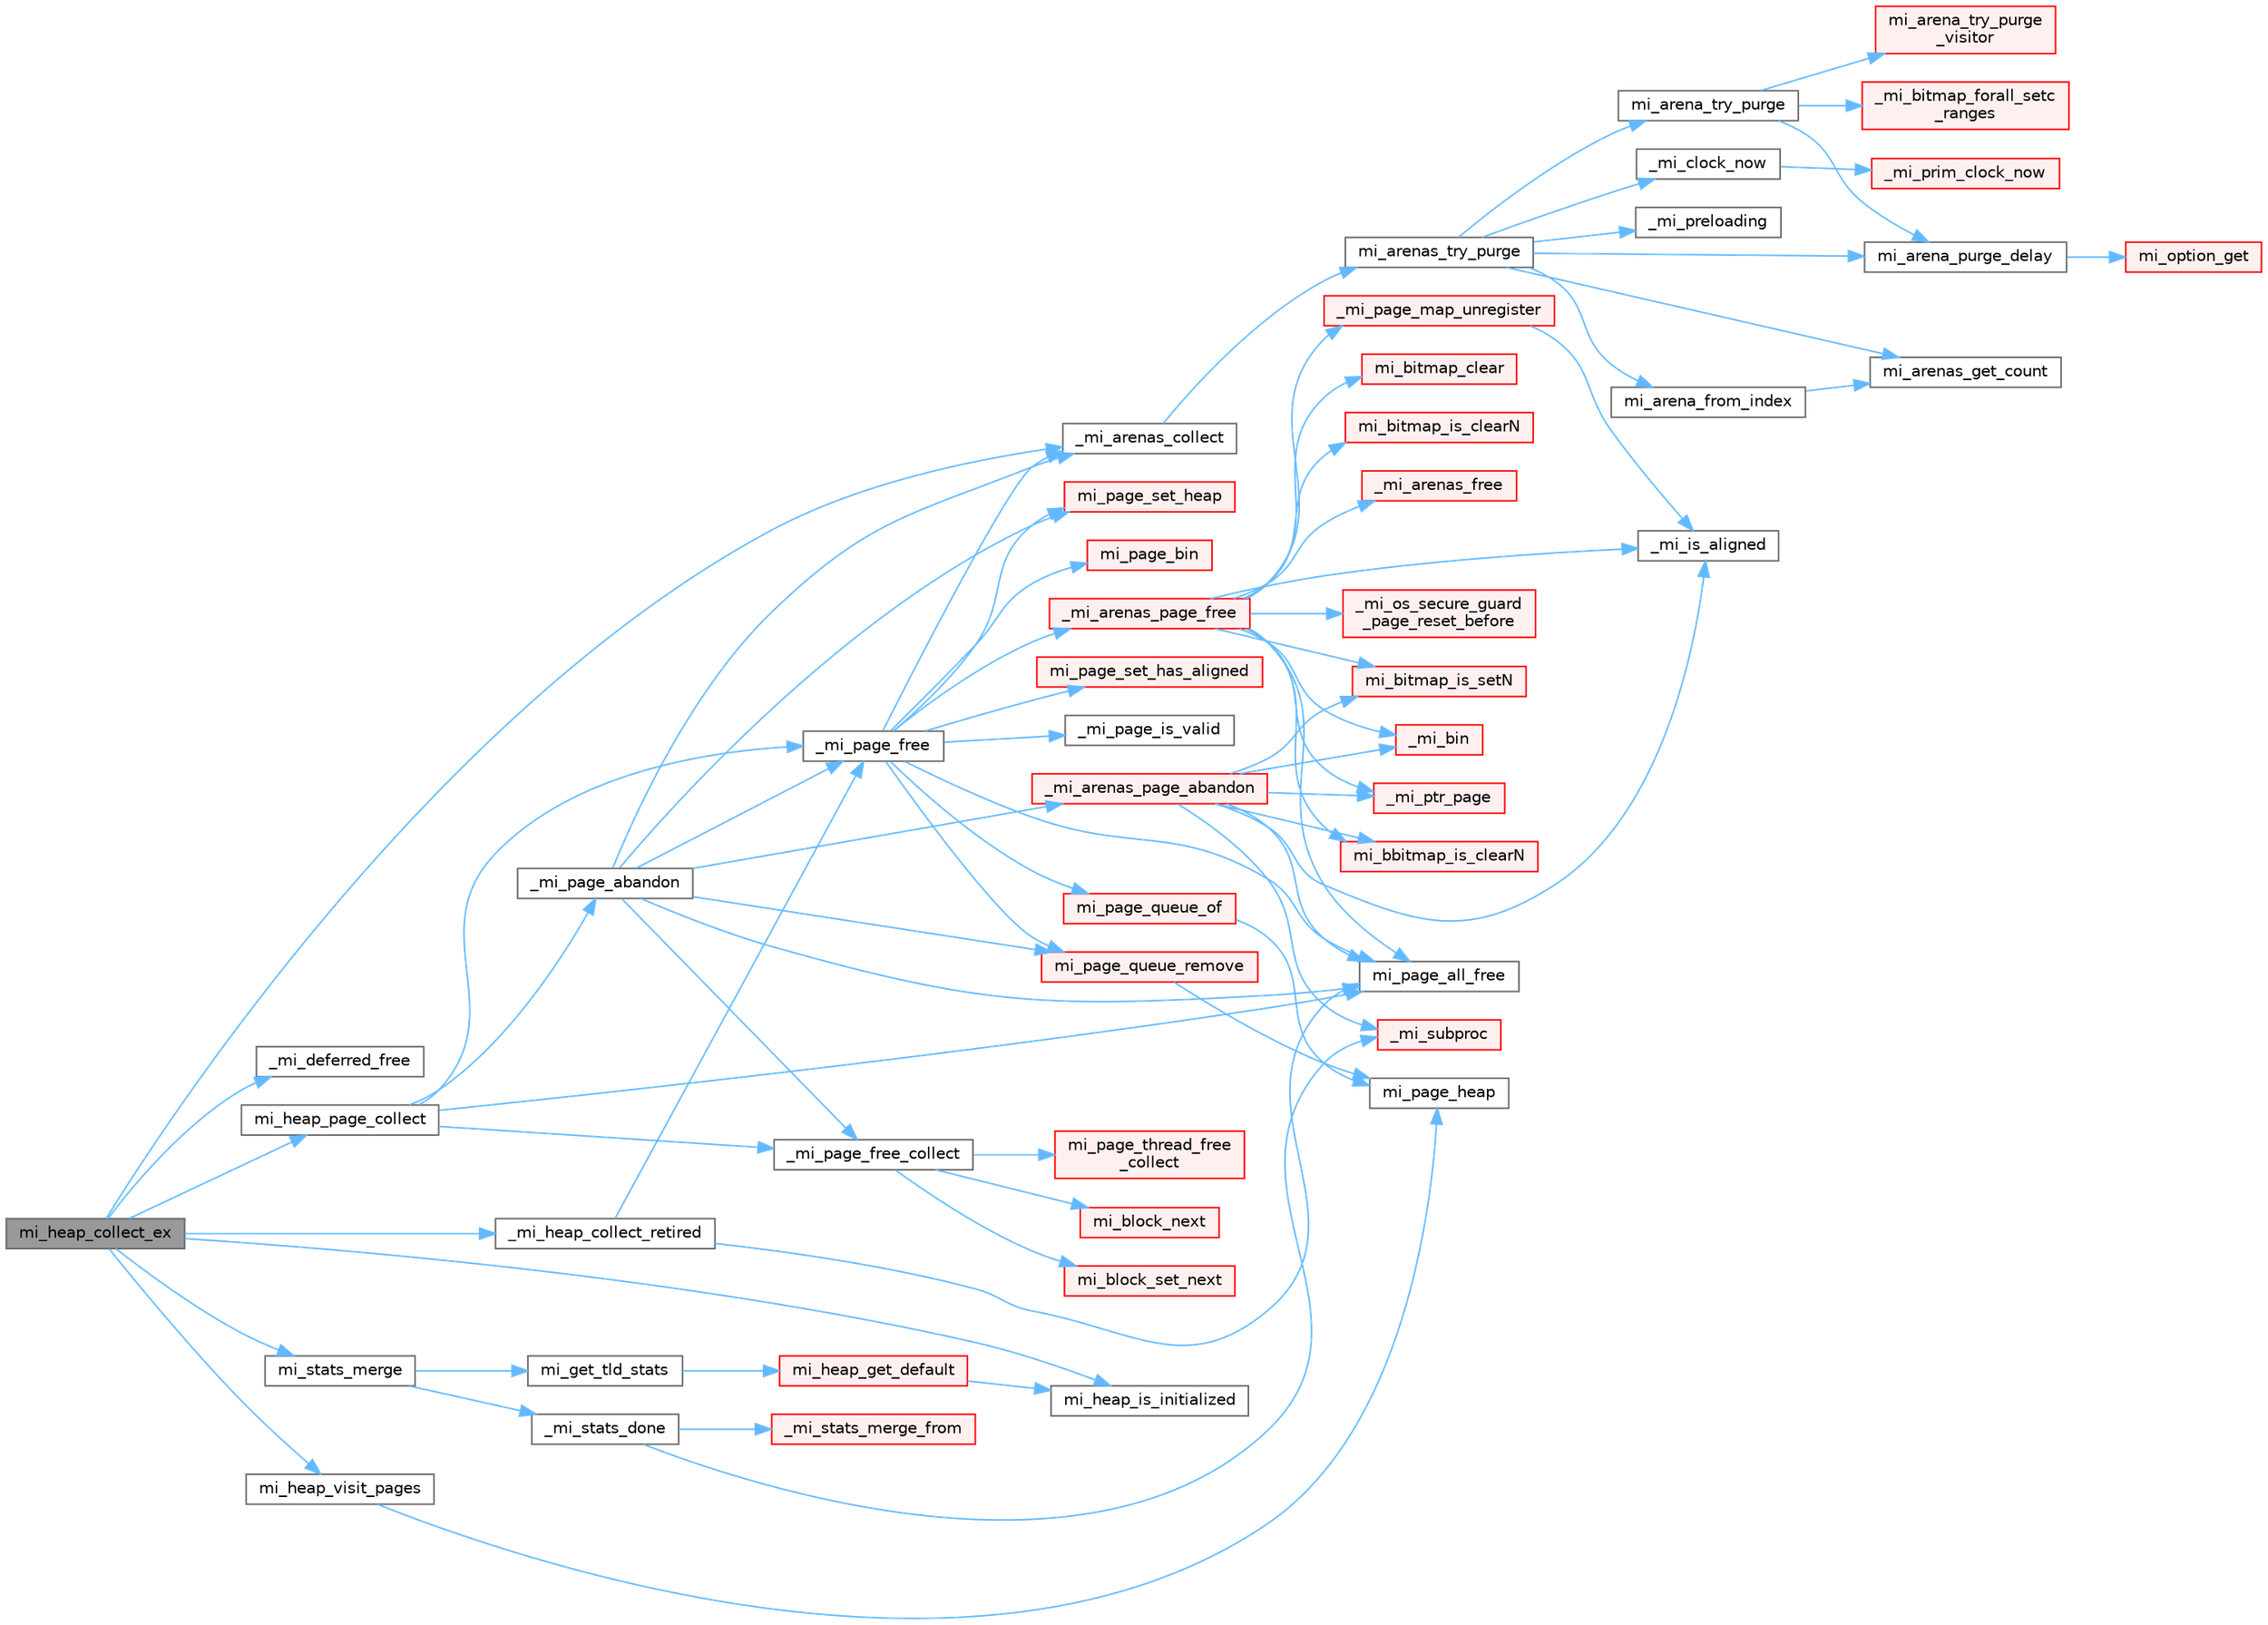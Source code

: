digraph "mi_heap_collect_ex"
{
 // LATEX_PDF_SIZE
  bgcolor="transparent";
  edge [fontname=Helvetica,fontsize=10,labelfontname=Helvetica,labelfontsize=10];
  node [fontname=Helvetica,fontsize=10,shape=box,height=0.2,width=0.4];
  rankdir="LR";
  Node1 [id="Node000001",label="mi_heap_collect_ex",height=0.2,width=0.4,color="gray40", fillcolor="grey60", style="filled", fontcolor="black",tooltip=" "];
  Node1 -> Node2 [id="edge1_Node000001_Node000002",color="steelblue1",style="solid",tooltip=" "];
  Node2 [id="Node000002",label="_mi_arenas_collect",height=0.2,width=0.4,color="grey40", fillcolor="white", style="filled",URL="$arena_8c.html#a6f7e5b0577ff900eb89e76701c43672f",tooltip=" "];
  Node2 -> Node3 [id="edge2_Node000002_Node000003",color="steelblue1",style="solid",tooltip=" "];
  Node3 [id="Node000003",label="mi_arenas_try_purge",height=0.2,width=0.4,color="grey40", fillcolor="white", style="filled",URL="$arena_8c.html#ac997f1c19808513c9d007b6d1877a349",tooltip=" "];
  Node3 -> Node4 [id="edge3_Node000003_Node000004",color="steelblue1",style="solid",tooltip=" "];
  Node4 [id="Node000004",label="_mi_clock_now",height=0.2,width=0.4,color="grey40", fillcolor="white", style="filled",URL="$stats_8c.html#a93c8529a1e3131fd656d6d3fa42198ee",tooltip=" "];
  Node4 -> Node5 [id="edge4_Node000004_Node000005",color="steelblue1",style="solid",tooltip=" "];
  Node5 [id="Node000005",label="_mi_prim_clock_now",height=0.2,width=0.4,color="red", fillcolor="#FFF0F0", style="filled",URL="$windows_2prim_8c.html#a9a1effe54aac3a8c248f0eceea1d5b63",tooltip=" "];
  Node3 -> Node7 [id="edge5_Node000003_Node000007",color="steelblue1",style="solid",tooltip=" "];
  Node7 [id="Node000007",label="_mi_preloading",height=0.2,width=0.4,color="grey40", fillcolor="white", style="filled",URL="$_e_a_s_t_l_2packages_2mimalloc_2src_2init_8c.html#a404be8b4c0576588270fde0b2a4d7832",tooltip=" "];
  Node3 -> Node8 [id="edge6_Node000003_Node000008",color="steelblue1",style="solid",tooltip=" "];
  Node8 [id="Node000008",label="mi_arena_from_index",height=0.2,width=0.4,color="grey40", fillcolor="white", style="filled",URL="$arena_8c.html#a36f786226917589e0170b8cc5a3b1422",tooltip=" "];
  Node8 -> Node9 [id="edge7_Node000008_Node000009",color="steelblue1",style="solid",tooltip=" "];
  Node9 [id="Node000009",label="mi_arenas_get_count",height=0.2,width=0.4,color="grey40", fillcolor="white", style="filled",URL="$arena_8c.html#a53b7d8b069c573f5648477176a595148",tooltip=" "];
  Node3 -> Node10 [id="edge8_Node000003_Node000010",color="steelblue1",style="solid",tooltip=" "];
  Node10 [id="Node000010",label="mi_arena_purge_delay",height=0.2,width=0.4,color="grey40", fillcolor="white", style="filled",URL="$arena_8c.html#abf54c4e28e45932723209cba84f05ce3",tooltip=" "];
  Node10 -> Node11 [id="edge9_Node000010_Node000011",color="steelblue1",style="solid",tooltip=" "];
  Node11 [id="Node000011",label="mi_option_get",height=0.2,width=0.4,color="red", fillcolor="#FFF0F0", style="filled",URL="$group__options.html#ga7e8af195cc81d3fa64ccf2662caa565a",tooltip=" "];
  Node3 -> Node45 [id="edge10_Node000003_Node000045",color="steelblue1",style="solid",tooltip=" "];
  Node45 [id="Node000045",label="mi_arena_try_purge",height=0.2,width=0.4,color="grey40", fillcolor="white", style="filled",URL="$arena_8c.html#a5b43de7eba76b5563dcf32a1dc823eed",tooltip=" "];
  Node45 -> Node46 [id="edge11_Node000045_Node000046",color="steelblue1",style="solid",tooltip=" "];
  Node46 [id="Node000046",label="_mi_bitmap_forall_setc\l_ranges",height=0.2,width=0.4,color="red", fillcolor="#FFF0F0", style="filled",URL="$bitmap_8c.html#a48ab4eea9d7b3ac453303f475d57d279",tooltip=" "];
  Node45 -> Node10 [id="edge12_Node000045_Node000010",color="steelblue1",style="solid",tooltip=" "];
  Node45 -> Node63 [id="edge13_Node000045_Node000063",color="steelblue1",style="solid",tooltip=" "];
  Node63 [id="Node000063",label="mi_arena_try_purge\l_visitor",height=0.2,width=0.4,color="red", fillcolor="#FFF0F0", style="filled",URL="$arena_8c.html#aac65c77e90790790d53ef6beb3032af9",tooltip=" "];
  Node3 -> Node9 [id="edge14_Node000003_Node000009",color="steelblue1",style="solid",tooltip=" "];
  Node1 -> Node130 [id="edge15_Node000001_Node000130",color="steelblue1",style="solid",tooltip=" "];
  Node130 [id="Node000130",label="_mi_deferred_free",height=0.2,width=0.4,color="grey40", fillcolor="white", style="filled",URL="$_e_a_s_t_l_2packages_2mimalloc_2include_2mimalloc_2internal_8h.html#aede81c520000cbb08ad669e096c94d51",tooltip=" "];
  Node1 -> Node131 [id="edge16_Node000001_Node000131",color="steelblue1",style="solid",tooltip=" "];
  Node131 [id="Node000131",label="_mi_heap_collect_retired",height=0.2,width=0.4,color="grey40", fillcolor="white", style="filled",URL="$page_8c.html#abc5253b4341c8d7eab888068e4f9b951",tooltip=" "];
  Node131 -> Node132 [id="edge17_Node000131_Node000132",color="steelblue1",style="solid",tooltip=" "];
  Node132 [id="Node000132",label="_mi_page_free",height=0.2,width=0.4,color="grey40", fillcolor="white", style="filled",URL="$page_8c.html#a1c5c78a8becee842d5b9444a2ee67a3b",tooltip=" "];
  Node132 -> Node2 [id="edge18_Node000132_Node000002",color="steelblue1",style="solid",tooltip=" "];
  Node132 -> Node133 [id="edge19_Node000132_Node000133",color="steelblue1",style="solid",tooltip=" "];
  Node133 [id="Node000133",label="_mi_arenas_page_free",height=0.2,width=0.4,color="red", fillcolor="#FFF0F0", style="filled",URL="$arena_8c.html#a5c704481ee56f6588f680987f4359d45",tooltip=" "];
  Node133 -> Node134 [id="edge20_Node000133_Node000134",color="steelblue1",style="solid",tooltip=" "];
  Node134 [id="Node000134",label="_mi_arenas_free",height=0.2,width=0.4,color="red", fillcolor="#FFF0F0", style="filled",URL="$arena_8c.html#af53fcdaf8975de25beee4cd536d92c30",tooltip=" "];
  Node133 -> Node158 [id="edge21_Node000133_Node000158",color="steelblue1",style="solid",tooltip=" "];
  Node158 [id="Node000158",label="_mi_bin",height=0.2,width=0.4,color="red", fillcolor="#FFF0F0", style="filled",URL="$page-queue_8c.html#a0d92abe27db4a21968468b2fe73473d6",tooltip=" "];
  Node133 -> Node142 [id="edge22_Node000133_Node000142",color="steelblue1",style="solid",tooltip=" "];
  Node142 [id="Node000142",label="_mi_is_aligned",height=0.2,width=0.4,color="grey40", fillcolor="white", style="filled",URL="$_e_a_s_t_l_2packages_2mimalloc_2include_2mimalloc_2internal_8h.html#ad446ae4d82cbdbd78dfbe46fa2330555",tooltip=" "];
  Node133 -> Node164 [id="edge23_Node000133_Node000164",color="steelblue1",style="solid",tooltip=" "];
  Node164 [id="Node000164",label="_mi_os_secure_guard\l_page_reset_before",height=0.2,width=0.4,color="red", fillcolor="#FFF0F0", style="filled",URL="$os_8c.html#a38495bcffe21853c689afaf71f868e57",tooltip=" "];
  Node133 -> Node171 [id="edge24_Node000133_Node000171",color="steelblue1",style="solid",tooltip=" "];
  Node171 [id="Node000171",label="_mi_page_map_unregister",height=0.2,width=0.4,color="red", fillcolor="#FFF0F0", style="filled",URL="$page-map_8c.html#acaa462c1ea83f87793a85ca0046e6338",tooltip=" "];
  Node171 -> Node142 [id="edge25_Node000171_Node000142",color="steelblue1",style="solid",tooltip=" "];
  Node133 -> Node209 [id="edge26_Node000133_Node000209",color="steelblue1",style="solid",tooltip=" "];
  Node209 [id="Node000209",label="_mi_ptr_page",height=0.2,width=0.4,color="red", fillcolor="#FFF0F0", style="filled",URL="$_e_a_s_t_l_2packages_2mimalloc_2include_2mimalloc_2internal_8h.html#acd84a462a2045538d19ecc56e6cc29f6",tooltip=" "];
  Node133 -> Node83 [id="edge27_Node000133_Node000083",color="steelblue1",style="solid",tooltip=" "];
  Node83 [id="Node000083",label="mi_bbitmap_is_clearN",height=0.2,width=0.4,color="red", fillcolor="#FFF0F0", style="filled",URL="$bitmap_8h.html#a5424318442a5d1f904eab0d157bc777e",tooltip=" "];
  Node133 -> Node214 [id="edge28_Node000133_Node000214",color="steelblue1",style="solid",tooltip=" "];
  Node214 [id="Node000214",label="mi_bitmap_clear",height=0.2,width=0.4,color="red", fillcolor="#FFF0F0", style="filled",URL="$bitmap_8c.html#a8307caae564be5c0c96d17562ce1291b",tooltip=" "];
  Node133 -> Node127 [id="edge29_Node000133_Node000127",color="steelblue1",style="solid",tooltip=" "];
  Node127 [id="Node000127",label="mi_bitmap_is_clearN",height=0.2,width=0.4,color="red", fillcolor="#FFF0F0", style="filled",URL="$bitmap_8h.html#af936c34984e522b68823945d71373534",tooltip=" "];
  Node133 -> Node215 [id="edge30_Node000133_Node000215",color="steelblue1",style="solid",tooltip=" "];
  Node215 [id="Node000215",label="mi_bitmap_is_setN",height=0.2,width=0.4,color="red", fillcolor="#FFF0F0", style="filled",URL="$bitmap_8h.html#a1198ba479412d3f0fa55b87e40397dfa",tooltip=" "];
  Node133 -> Node216 [id="edge31_Node000133_Node000216",color="steelblue1",style="solid",tooltip=" "];
  Node216 [id="Node000216",label="mi_page_all_free",height=0.2,width=0.4,color="grey40", fillcolor="white", style="filled",URL="$_e_a_s_t_l_2packages_2mimalloc_2include_2mimalloc_2internal_8h.html#adfd6d23350810ca36986ffbc5459c93d",tooltip=" "];
  Node132 -> Node226 [id="edge32_Node000132_Node000226",color="steelblue1",style="solid",tooltip=" "];
  Node226 [id="Node000226",label="_mi_page_is_valid",height=0.2,width=0.4,color="grey40", fillcolor="white", style="filled",URL="$_e_a_s_t_l_2packages_2mimalloc_2include_2mimalloc_2internal_8h.html#af1d572618734511626662f9f7befb8e9",tooltip=" "];
  Node132 -> Node216 [id="edge33_Node000132_Node000216",color="steelblue1",style="solid",tooltip=" "];
  Node132 -> Node227 [id="edge34_Node000132_Node000227",color="steelblue1",style="solid",tooltip=" "];
  Node227 [id="Node000227",label="mi_page_bin",height=0.2,width=0.4,color="red", fillcolor="#FFF0F0", style="filled",URL="$page-queue_8c.html#a9ffcf338faf74ed684dc0859345b4d6e",tooltip=" "];
  Node132 -> Node232 [id="edge35_Node000132_Node000232",color="steelblue1",style="solid",tooltip=" "];
  Node232 [id="Node000232",label="mi_page_queue_of",height=0.2,width=0.4,color="red", fillcolor="#FFF0F0", style="filled",URL="$page-queue_8c.html#a59942bb22e34833289b85a5c70d81f97",tooltip=" "];
  Node232 -> Node236 [id="edge36_Node000232_Node000236",color="steelblue1",style="solid",tooltip=" "];
  Node236 [id="Node000236",label="mi_page_heap",height=0.2,width=0.4,color="grey40", fillcolor="white", style="filled",URL="$_e_a_s_t_l_2packages_2mimalloc_2include_2mimalloc_2internal_8h.html#a35ba87308ac94f73791017e50d3ab4c7",tooltip=" "];
  Node132 -> Node237 [id="edge37_Node000132_Node000237",color="steelblue1",style="solid",tooltip=" "];
  Node237 [id="Node000237",label="mi_page_queue_remove",height=0.2,width=0.4,color="red", fillcolor="#FFF0F0", style="filled",URL="$page-queue_8c.html#a01485cfc5cb05536f09df6d4d386fd28",tooltip=" "];
  Node237 -> Node236 [id="edge38_Node000237_Node000236",color="steelblue1",style="solid",tooltip=" "];
  Node132 -> Node241 [id="edge39_Node000132_Node000241",color="steelblue1",style="solid",tooltip=" "];
  Node241 [id="Node000241",label="mi_page_set_has_aligned",height=0.2,width=0.4,color="red", fillcolor="#FFF0F0", style="filled",URL="$_e_a_s_t_l_2packages_2mimalloc_2include_2mimalloc_2internal_8h.html#a41000a967469e2e727f5f8670c8d37e1",tooltip=" "];
  Node132 -> Node242 [id="edge40_Node000132_Node000242",color="steelblue1",style="solid",tooltip=" "];
  Node242 [id="Node000242",label="mi_page_set_heap",height=0.2,width=0.4,color="red", fillcolor="#FFF0F0", style="filled",URL="$_e_a_s_t_l_2packages_2mimalloc_2include_2mimalloc_2internal_8h.html#a4f0664d2a3d9c81776a0f90311aef474",tooltip=" "];
  Node131 -> Node216 [id="edge41_Node000131_Node000216",color="steelblue1",style="solid",tooltip=" "];
  Node1 -> Node243 [id="edge42_Node000001_Node000243",color="steelblue1",style="solid",tooltip=" "];
  Node243 [id="Node000243",label="mi_heap_is_initialized",height=0.2,width=0.4,color="grey40", fillcolor="white", style="filled",URL="$_e_a_s_t_l_2packages_2mimalloc_2include_2mimalloc_2internal_8h.html#a320c7d8a15c57974d3b105558a2a55e6",tooltip=" "];
  Node1 -> Node244 [id="edge43_Node000001_Node000244",color="steelblue1",style="solid",tooltip=" "];
  Node244 [id="Node000244",label="mi_heap_page_collect",height=0.2,width=0.4,color="grey40", fillcolor="white", style="filled",URL="$heap_8c.html#a9873e3fab187aa9d658b87434ed8608c",tooltip=" "];
  Node244 -> Node245 [id="edge44_Node000244_Node000245",color="steelblue1",style="solid",tooltip=" "];
  Node245 [id="Node000245",label="_mi_page_abandon",height=0.2,width=0.4,color="grey40", fillcolor="white", style="filled",URL="$page_8c.html#a5659ebbee47f26d3a49e03e0c5f2da79",tooltip=" "];
  Node245 -> Node2 [id="edge45_Node000245_Node000002",color="steelblue1",style="solid",tooltip=" "];
  Node245 -> Node246 [id="edge46_Node000245_Node000246",color="steelblue1",style="solid",tooltip=" "];
  Node246 [id="Node000246",label="_mi_arenas_page_abandon",height=0.2,width=0.4,color="red", fillcolor="#FFF0F0", style="filled",URL="$arena_8c.html#a94794f8316131a0e247752751f30a059",tooltip=" "];
  Node246 -> Node158 [id="edge47_Node000246_Node000158",color="steelblue1",style="solid",tooltip=" "];
  Node246 -> Node142 [id="edge48_Node000246_Node000142",color="steelblue1",style="solid",tooltip=" "];
  Node246 -> Node209 [id="edge49_Node000246_Node000209",color="steelblue1",style="solid",tooltip=" "];
  Node246 -> Node249 [id="edge50_Node000246_Node000249",color="steelblue1",style="solid",tooltip=" "];
  Node249 [id="Node000249",label="_mi_subproc",height=0.2,width=0.4,color="red", fillcolor="#FFF0F0", style="filled",URL="$_e_a_s_t_l_2packages_2mimalloc_2src_2init_8c.html#ad7ba0b811f08490a3e64e9a7b3a03486",tooltip=" "];
  Node246 -> Node83 [id="edge51_Node000246_Node000083",color="steelblue1",style="solid",tooltip=" "];
  Node246 -> Node215 [id="edge52_Node000246_Node000215",color="steelblue1",style="solid",tooltip=" "];
  Node246 -> Node216 [id="edge53_Node000246_Node000216",color="steelblue1",style="solid",tooltip=" "];
  Node245 -> Node132 [id="edge54_Node000245_Node000132",color="steelblue1",style="solid",tooltip=" "];
  Node245 -> Node282 [id="edge55_Node000245_Node000282",color="steelblue1",style="solid",tooltip=" "];
  Node282 [id="Node000282",label="_mi_page_free_collect",height=0.2,width=0.4,color="grey40", fillcolor="white", style="filled",URL="$page_8c.html#ae2b78e1e45e4ac3db8102e9d333d2972",tooltip=" "];
  Node282 -> Node283 [id="edge56_Node000282_Node000283",color="steelblue1",style="solid",tooltip=" "];
  Node283 [id="Node000283",label="mi_block_next",height=0.2,width=0.4,color="red", fillcolor="#FFF0F0", style="filled",URL="$_e_a_s_t_l_2packages_2mimalloc_2include_2mimalloc_2internal_8h.html#aaa5daf3a8b3db89666b6861cbb1e2f96",tooltip=" "];
  Node282 -> Node289 [id="edge57_Node000282_Node000289",color="steelblue1",style="solid",tooltip=" "];
  Node289 [id="Node000289",label="mi_block_set_next",height=0.2,width=0.4,color="red", fillcolor="#FFF0F0", style="filled",URL="$_e_a_s_t_l_2packages_2mimalloc_2include_2mimalloc_2internal_8h.html#ac7b440a922454c163ed1139aac9b946d",tooltip=" "];
  Node282 -> Node293 [id="edge58_Node000282_Node000293",color="steelblue1",style="solid",tooltip=" "];
  Node293 [id="Node000293",label="mi_page_thread_free\l_collect",height=0.2,width=0.4,color="red", fillcolor="#FFF0F0", style="filled",URL="$page_8c.html#a295cb69a2c761ab5f15f2defe7fb31fe",tooltip=" "];
  Node245 -> Node216 [id="edge59_Node000245_Node000216",color="steelblue1",style="solid",tooltip=" "];
  Node245 -> Node237 [id="edge60_Node000245_Node000237",color="steelblue1",style="solid",tooltip=" "];
  Node245 -> Node242 [id="edge61_Node000245_Node000242",color="steelblue1",style="solid",tooltip=" "];
  Node244 -> Node132 [id="edge62_Node000244_Node000132",color="steelblue1",style="solid",tooltip=" "];
  Node244 -> Node282 [id="edge63_Node000244_Node000282",color="steelblue1",style="solid",tooltip=" "];
  Node244 -> Node216 [id="edge64_Node000244_Node000216",color="steelblue1",style="solid",tooltip=" "];
  Node1 -> Node299 [id="edge65_Node000001_Node000299",color="steelblue1",style="solid",tooltip=" "];
  Node299 [id="Node000299",label="mi_heap_visit_pages",height=0.2,width=0.4,color="grey40", fillcolor="white", style="filled",URL="$heap_8c.html#aaf0ac2b53e4e2e6abcbbcd10faf21b11",tooltip=" "];
  Node299 -> Node236 [id="edge66_Node000299_Node000236",color="steelblue1",style="solid",tooltip=" "];
  Node1 -> Node300 [id="edge67_Node000001_Node000300",color="steelblue1",style="solid",tooltip=" "];
  Node300 [id="Node000300",label="mi_stats_merge",height=0.2,width=0.4,color="grey40", fillcolor="white", style="filled",URL="$group__extended.html#ga854b1de8cb067c7316286c28b2fcd3d1",tooltip="Merge thread local statistics with the main statistics and reset."];
  Node300 -> Node301 [id="edge68_Node000300_Node000301",color="steelblue1",style="solid",tooltip=" "];
  Node301 [id="Node000301",label="_mi_stats_done",height=0.2,width=0.4,color="grey40", fillcolor="white", style="filled",URL="$stats_8c.html#a9e3bc7b58618b64edab4ad29371b2163",tooltip=" "];
  Node301 -> Node302 [id="edge69_Node000301_Node000302",color="steelblue1",style="solid",tooltip=" "];
  Node302 [id="Node000302",label="_mi_stats_merge_from",height=0.2,width=0.4,color="red", fillcolor="#FFF0F0", style="filled",URL="$stats_8c.html#a92541ad4e6f15267c0c3630e5b693b1a",tooltip=" "];
  Node301 -> Node249 [id="edge70_Node000301_Node000249",color="steelblue1",style="solid",tooltip=" "];
  Node300 -> Node306 [id="edge71_Node000300_Node000306",color="steelblue1",style="solid",tooltip=" "];
  Node306 [id="Node000306",label="mi_get_tld_stats",height=0.2,width=0.4,color="grey40", fillcolor="white", style="filled",URL="$stats_8c.html#a0a1d15603c93612dc2c610ca37c433db",tooltip=" "];
  Node306 -> Node307 [id="edge72_Node000306_Node000307",color="steelblue1",style="solid",tooltip=" "];
  Node307 [id="Node000307",label="mi_heap_get_default",height=0.2,width=0.4,color="red", fillcolor="#FFF0F0", style="filled",URL="$group__heap.html#ga14c667a6e2c5d28762d8cb7d4e057909",tooltip=" "];
  Node307 -> Node243 [id="edge73_Node000307_Node000243",color="steelblue1",style="solid",tooltip=" "];
}

